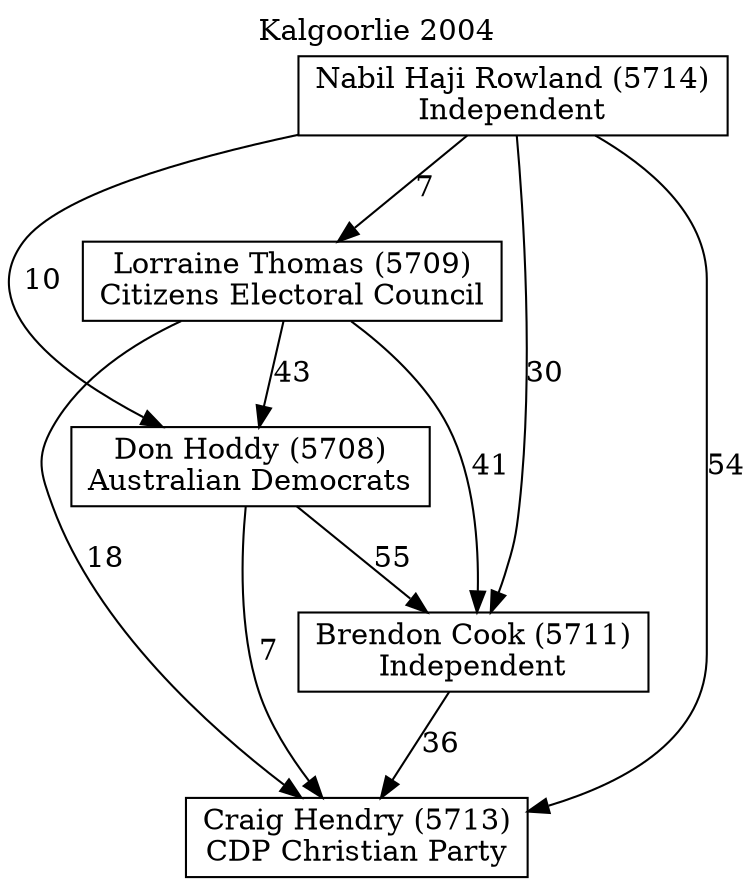 // House preference flow
digraph "Craig Hendry (5713)_Kalgoorlie_2004" {
	graph [label="Kalgoorlie 2004" labelloc=t mclimit=2]
	node [shape=box]
	"Craig Hendry (5713)" [label="Craig Hendry (5713)
CDP Christian Party"]
	"Brendon Cook (5711)" [label="Brendon Cook (5711)
Independent"]
	"Don Hoddy (5708)" [label="Don Hoddy (5708)
Australian Democrats"]
	"Lorraine Thomas (5709)" [label="Lorraine Thomas (5709)
Citizens Electoral Council"]
	"Nabil Haji Rowland (5714)" [label="Nabil Haji Rowland (5714)
Independent"]
	"Brendon Cook (5711)" -> "Craig Hendry (5713)" [label=36]
	"Don Hoddy (5708)" -> "Brendon Cook (5711)" [label=55]
	"Lorraine Thomas (5709)" -> "Don Hoddy (5708)" [label=43]
	"Nabil Haji Rowland (5714)" -> "Lorraine Thomas (5709)" [label=7]
	"Don Hoddy (5708)" -> "Craig Hendry (5713)" [label=7]
	"Lorraine Thomas (5709)" -> "Craig Hendry (5713)" [label=18]
	"Nabil Haji Rowland (5714)" -> "Craig Hendry (5713)" [label=54]
	"Nabil Haji Rowland (5714)" -> "Don Hoddy (5708)" [label=10]
	"Lorraine Thomas (5709)" -> "Brendon Cook (5711)" [label=41]
	"Nabil Haji Rowland (5714)" -> "Brendon Cook (5711)" [label=30]
}
